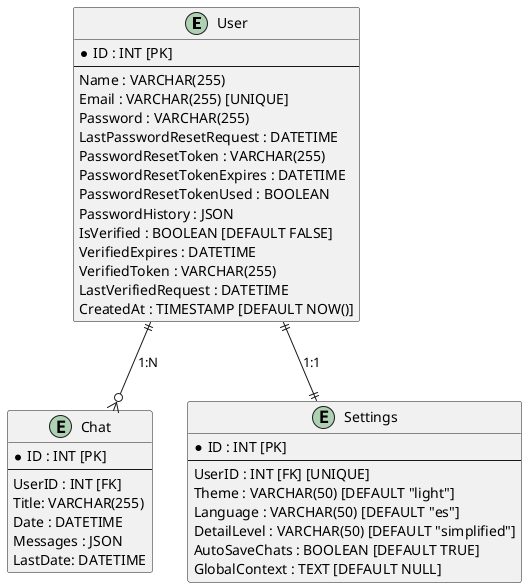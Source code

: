@startuml
entity "User" as U {
    * ID : INT [PK]
    --
    Name : VARCHAR(255)
    Email : VARCHAR(255) [UNIQUE]
    Password : VARCHAR(255)
    LastPasswordResetRequest : DATETIME
    PasswordResetToken : VARCHAR(255)
    PasswordResetTokenExpires : DATETIME
    PasswordResetTokenUsed : BOOLEAN
    PasswordHistory : JSON
    IsVerified : BOOLEAN [DEFAULT FALSE]
    VerifiedExpires : DATETIME
    VerifiedToken : VARCHAR(255)
    LastVerifiedRequest : DATETIME
    CreatedAt : TIMESTAMP [DEFAULT NOW()]
}

entity "Chat" as C {
    * ID : INT [PK]
    --
    UserID : INT [FK]
    Title: VARCHAR(255)
    Date : DATETIME
    Messages : JSON
    LastDate: DATETIME
}

entity "Settings" as S {
    * ID : INT [PK]
    --
    UserID : INT [FK] [UNIQUE]
    Theme : VARCHAR(50) [DEFAULT "light"]
    Language : VARCHAR(50) [DEFAULT "es"]
    DetailLevel : VARCHAR(50) [DEFAULT "simplified"]
    AutoSaveChats : BOOLEAN [DEFAULT TRUE]
    GlobalContext : TEXT [DEFAULT NULL]
}

U ||--o{ C : "1:N"
U ||--|| S : "1:1"
@enduml
